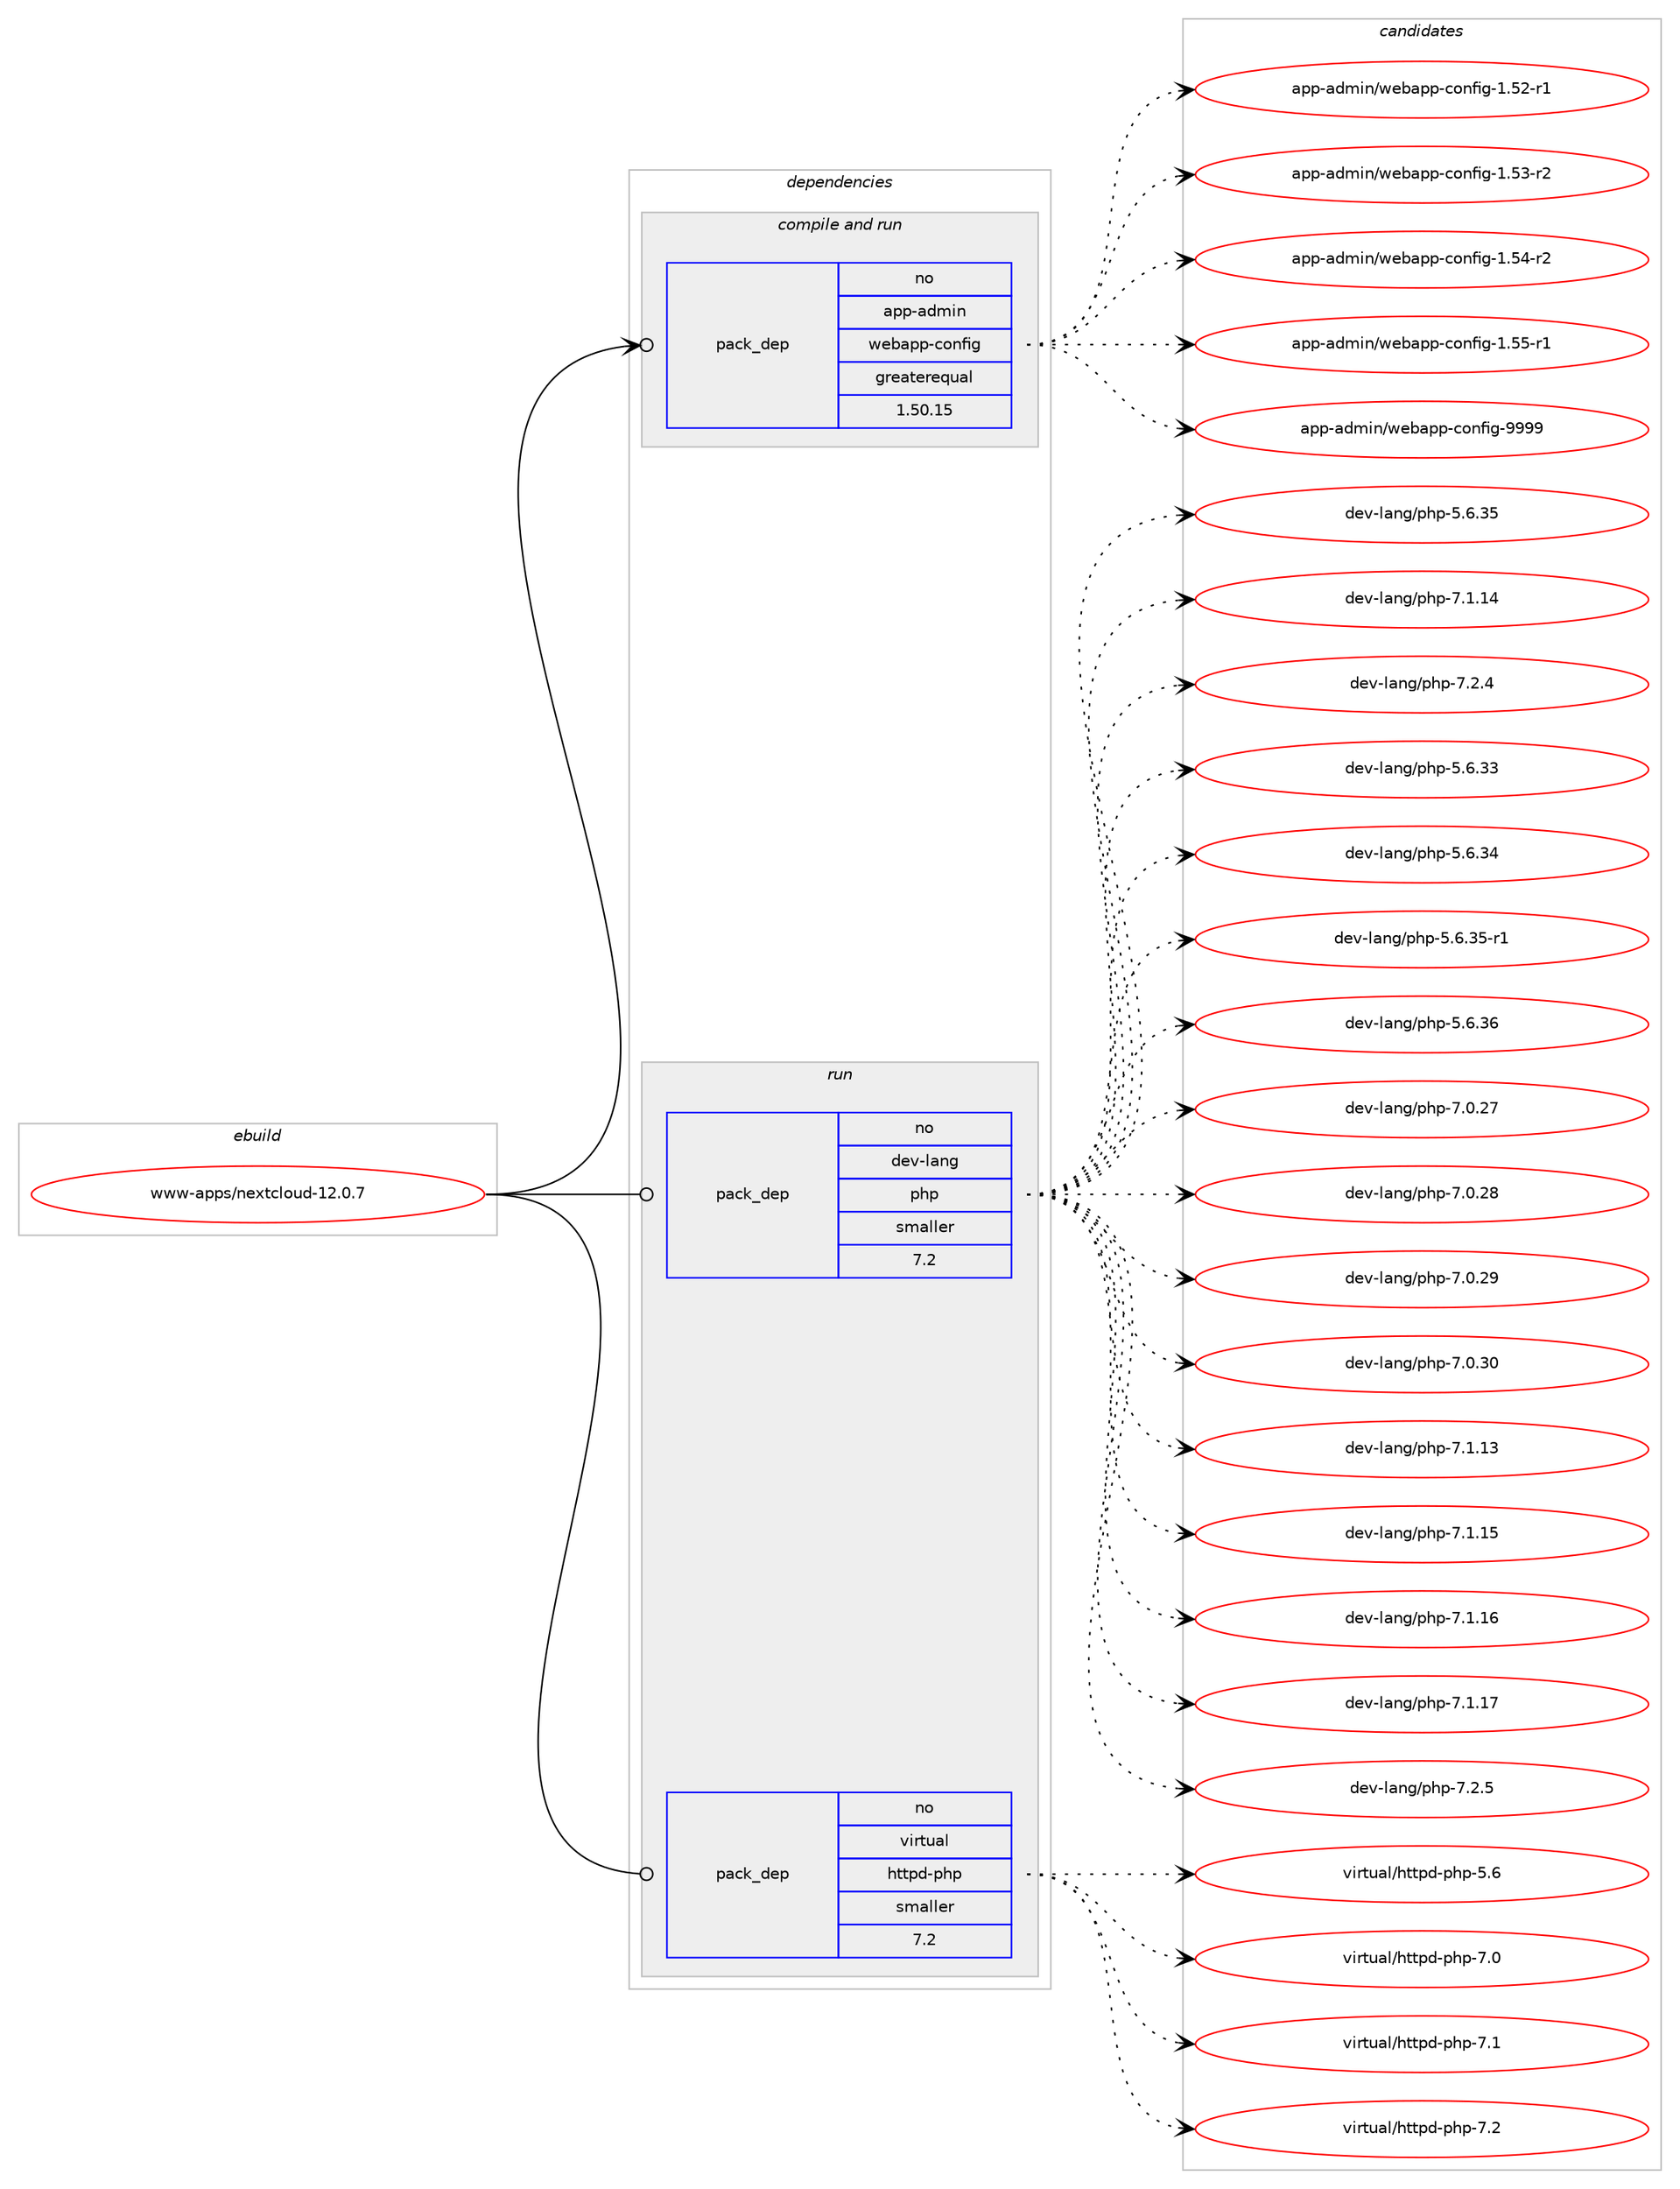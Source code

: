 digraph prolog {

# *************
# Graph options
# *************

newrank=true;
concentrate=true;
compound=true;
graph [rankdir=LR,fontname=Helvetica,fontsize=10,ranksep=1.5];#, ranksep=2.5, nodesep=0.2];
edge  [arrowhead=vee];
node  [fontname=Helvetica,fontsize=10];

# **********
# The ebuild
# **********

subgraph cluster_leftcol {
color=gray;
rank=same;
label=<<i>ebuild</i>>;
id [label="www-apps/nextcloud-12.0.7", color=red, width=4, href="../www-apps/nextcloud-12.0.7.svg"];
}

# ****************
# The dependencies
# ****************

subgraph cluster_midcol {
color=gray;
label=<<i>dependencies</i>>;
subgraph cluster_compile {
fillcolor="#eeeeee";
style=filled;
label=<<i>compile</i>>;
}
subgraph cluster_compileandrun {
fillcolor="#eeeeee";
style=filled;
label=<<i>compile and run</i>>;
subgraph pack8067 {
dependency9009 [label=<<TABLE BORDER="0" CELLBORDER="1" CELLSPACING="0" CELLPADDING="4" WIDTH="220"><TR><TD ROWSPAN="6" CELLPADDING="30">pack_dep</TD></TR><TR><TD WIDTH="110">no</TD></TR><TR><TD>app-admin</TD></TR><TR><TD>webapp-config</TD></TR><TR><TD>greaterequal</TD></TR><TR><TD>1.50.15</TD></TR></TABLE>>, shape=none, color=blue];
}
id:e -> dependency9009:w [weight=20,style="solid",arrowhead="odotvee"];
}
subgraph cluster_run {
fillcolor="#eeeeee";
style=filled;
label=<<i>run</i>>;
subgraph pack8068 {
dependency9010 [label=<<TABLE BORDER="0" CELLBORDER="1" CELLSPACING="0" CELLPADDING="4" WIDTH="220"><TR><TD ROWSPAN="6" CELLPADDING="30">pack_dep</TD></TR><TR><TD WIDTH="110">no</TD></TR><TR><TD>dev-lang</TD></TR><TR><TD>php</TD></TR><TR><TD>smaller</TD></TR><TR><TD>7.2</TD></TR></TABLE>>, shape=none, color=blue];
}
id:e -> dependency9010:w [weight=20,style="solid",arrowhead="odot"];
subgraph pack8069 {
dependency9011 [label=<<TABLE BORDER="0" CELLBORDER="1" CELLSPACING="0" CELLPADDING="4" WIDTH="220"><TR><TD ROWSPAN="6" CELLPADDING="30">pack_dep</TD></TR><TR><TD WIDTH="110">no</TD></TR><TR><TD>virtual</TD></TR><TR><TD>httpd-php</TD></TR><TR><TD>smaller</TD></TR><TR><TD>7.2</TD></TR></TABLE>>, shape=none, color=blue];
}
id:e -> dependency9011:w [weight=20,style="solid",arrowhead="odot"];
}
}

# **************
# The candidates
# **************

subgraph cluster_choices {
rank=same;
color=gray;
label=<<i>candidates</i>>;

subgraph choice8067 {
color=black;
nodesep=1;
choice971121124597100109105110471191019897112112459911111010210510345494653504511449 [label="app-admin/webapp-config-1.52-r1", color=red, width=4,href="../app-admin/webapp-config-1.52-r1.svg"];
choice971121124597100109105110471191019897112112459911111010210510345494653514511450 [label="app-admin/webapp-config-1.53-r2", color=red, width=4,href="../app-admin/webapp-config-1.53-r2.svg"];
choice971121124597100109105110471191019897112112459911111010210510345494653524511450 [label="app-admin/webapp-config-1.54-r2", color=red, width=4,href="../app-admin/webapp-config-1.54-r2.svg"];
choice971121124597100109105110471191019897112112459911111010210510345494653534511449 [label="app-admin/webapp-config-1.55-r1", color=red, width=4,href="../app-admin/webapp-config-1.55-r1.svg"];
choice97112112459710010910511047119101989711211245991111101021051034557575757 [label="app-admin/webapp-config-9999", color=red, width=4,href="../app-admin/webapp-config-9999.svg"];
dependency9009:e -> choice971121124597100109105110471191019897112112459911111010210510345494653504511449:w [style=dotted,weight="100"];
dependency9009:e -> choice971121124597100109105110471191019897112112459911111010210510345494653514511450:w [style=dotted,weight="100"];
dependency9009:e -> choice971121124597100109105110471191019897112112459911111010210510345494653524511450:w [style=dotted,weight="100"];
dependency9009:e -> choice971121124597100109105110471191019897112112459911111010210510345494653534511449:w [style=dotted,weight="100"];
dependency9009:e -> choice97112112459710010910511047119101989711211245991111101021051034557575757:w [style=dotted,weight="100"];
}
subgraph choice8068 {
color=black;
nodesep=1;
choice10010111845108971101034711210411245534654465153 [label="dev-lang/php-5.6.35", color=red, width=4,href="../dev-lang/php-5.6.35.svg"];
choice10010111845108971101034711210411245554649464952 [label="dev-lang/php-7.1.14", color=red, width=4,href="../dev-lang/php-7.1.14.svg"];
choice100101118451089711010347112104112455546504652 [label="dev-lang/php-7.2.4", color=red, width=4,href="../dev-lang/php-7.2.4.svg"];
choice10010111845108971101034711210411245534654465151 [label="dev-lang/php-5.6.33", color=red, width=4,href="../dev-lang/php-5.6.33.svg"];
choice10010111845108971101034711210411245534654465152 [label="dev-lang/php-5.6.34", color=red, width=4,href="../dev-lang/php-5.6.34.svg"];
choice100101118451089711010347112104112455346544651534511449 [label="dev-lang/php-5.6.35-r1", color=red, width=4,href="../dev-lang/php-5.6.35-r1.svg"];
choice10010111845108971101034711210411245534654465154 [label="dev-lang/php-5.6.36", color=red, width=4,href="../dev-lang/php-5.6.36.svg"];
choice10010111845108971101034711210411245554648465055 [label="dev-lang/php-7.0.27", color=red, width=4,href="../dev-lang/php-7.0.27.svg"];
choice10010111845108971101034711210411245554648465056 [label="dev-lang/php-7.0.28", color=red, width=4,href="../dev-lang/php-7.0.28.svg"];
choice10010111845108971101034711210411245554648465057 [label="dev-lang/php-7.0.29", color=red, width=4,href="../dev-lang/php-7.0.29.svg"];
choice10010111845108971101034711210411245554648465148 [label="dev-lang/php-7.0.30", color=red, width=4,href="../dev-lang/php-7.0.30.svg"];
choice10010111845108971101034711210411245554649464951 [label="dev-lang/php-7.1.13", color=red, width=4,href="../dev-lang/php-7.1.13.svg"];
choice10010111845108971101034711210411245554649464953 [label="dev-lang/php-7.1.15", color=red, width=4,href="../dev-lang/php-7.1.15.svg"];
choice10010111845108971101034711210411245554649464954 [label="dev-lang/php-7.1.16", color=red, width=4,href="../dev-lang/php-7.1.16.svg"];
choice10010111845108971101034711210411245554649464955 [label="dev-lang/php-7.1.17", color=red, width=4,href="../dev-lang/php-7.1.17.svg"];
choice100101118451089711010347112104112455546504653 [label="dev-lang/php-7.2.5", color=red, width=4,href="../dev-lang/php-7.2.5.svg"];
dependency9010:e -> choice10010111845108971101034711210411245534654465153:w [style=dotted,weight="100"];
dependency9010:e -> choice10010111845108971101034711210411245554649464952:w [style=dotted,weight="100"];
dependency9010:e -> choice100101118451089711010347112104112455546504652:w [style=dotted,weight="100"];
dependency9010:e -> choice10010111845108971101034711210411245534654465151:w [style=dotted,weight="100"];
dependency9010:e -> choice10010111845108971101034711210411245534654465152:w [style=dotted,weight="100"];
dependency9010:e -> choice100101118451089711010347112104112455346544651534511449:w [style=dotted,weight="100"];
dependency9010:e -> choice10010111845108971101034711210411245534654465154:w [style=dotted,weight="100"];
dependency9010:e -> choice10010111845108971101034711210411245554648465055:w [style=dotted,weight="100"];
dependency9010:e -> choice10010111845108971101034711210411245554648465056:w [style=dotted,weight="100"];
dependency9010:e -> choice10010111845108971101034711210411245554648465057:w [style=dotted,weight="100"];
dependency9010:e -> choice10010111845108971101034711210411245554648465148:w [style=dotted,weight="100"];
dependency9010:e -> choice10010111845108971101034711210411245554649464951:w [style=dotted,weight="100"];
dependency9010:e -> choice10010111845108971101034711210411245554649464953:w [style=dotted,weight="100"];
dependency9010:e -> choice10010111845108971101034711210411245554649464954:w [style=dotted,weight="100"];
dependency9010:e -> choice10010111845108971101034711210411245554649464955:w [style=dotted,weight="100"];
dependency9010:e -> choice100101118451089711010347112104112455546504653:w [style=dotted,weight="100"];
}
subgraph choice8069 {
color=black;
nodesep=1;
choice11810511411611797108471041161161121004511210411245534654 [label="virtual/httpd-php-5.6", color=red, width=4,href="../virtual/httpd-php-5.6.svg"];
choice11810511411611797108471041161161121004511210411245554648 [label="virtual/httpd-php-7.0", color=red, width=4,href="../virtual/httpd-php-7.0.svg"];
choice11810511411611797108471041161161121004511210411245554649 [label="virtual/httpd-php-7.1", color=red, width=4,href="../virtual/httpd-php-7.1.svg"];
choice11810511411611797108471041161161121004511210411245554650 [label="virtual/httpd-php-7.2", color=red, width=4,href="../virtual/httpd-php-7.2.svg"];
dependency9011:e -> choice11810511411611797108471041161161121004511210411245534654:w [style=dotted,weight="100"];
dependency9011:e -> choice11810511411611797108471041161161121004511210411245554648:w [style=dotted,weight="100"];
dependency9011:e -> choice11810511411611797108471041161161121004511210411245554649:w [style=dotted,weight="100"];
dependency9011:e -> choice11810511411611797108471041161161121004511210411245554650:w [style=dotted,weight="100"];
}
}

}

